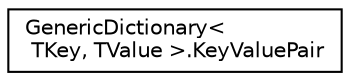 digraph "Jerarquia Gràfica de la Classe"
{
 // INTERACTIVE_SVG=YES
 // LATEX_PDF_SIZE
  edge [fontname="Helvetica",fontsize="10",labelfontname="Helvetica",labelfontsize="10"];
  node [fontname="Helvetica",fontsize="10",shape=record];
  rankdir="LR";
  Node0 [label="GenericDictionary\<\l TKey, TValue \>.KeyValuePair",height=0.2,width=0.4,color="black", fillcolor="white", style="filled",URL="$struct_generic_dictionary_1_1_key_value_pair.html",tooltip=" "];
}
